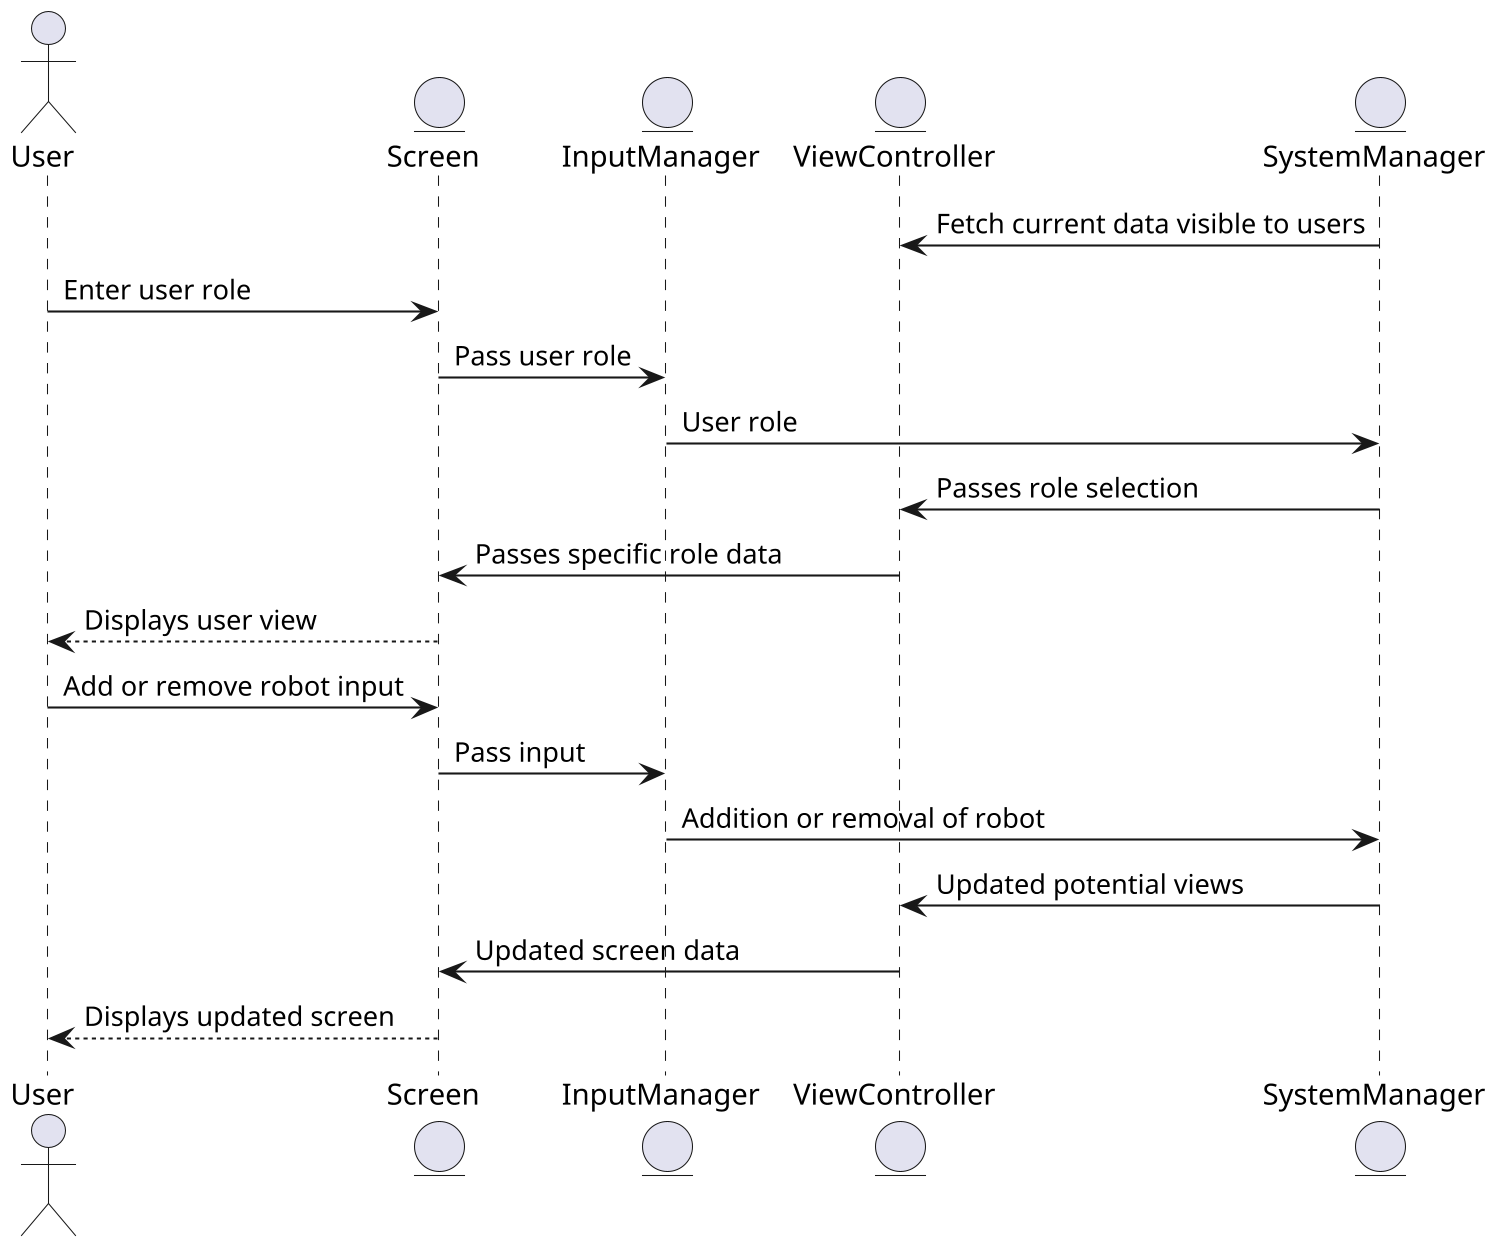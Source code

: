 @startuml AddRemoveRobotsSD
skinparam dpi 200
skinparam DefaultFontName Inconsolata

' Defines all participants (actors and entities)
actor User
entity Screen
entity InputManager
entity ViewController
entity SystemManager

' Sequence flow of user selecting role and getting specific display
SystemManager -> ViewController : Fetch current data visible to users
User -> Screen : Enter user role
Screen -> InputManager : Pass user role
InputManager -> SystemManager : User role
SystemManager -> ViewController : Passes role selection
ViewController -> Screen : Passes specific role data
Screen --> User : Displays user view

' Sequence flow for adding or removing a robot
' Note: not all users would be able to accomplish this
' because the screen simply wouldn't display the option
User -> Screen : Add or remove robot input
Screen -> InputManager : Pass input
InputManager -> SystemManager : Addition or removal of robot
SystemManager -> ViewController : Updated potential views
ViewController -> Screen : Updated screen data
Screen --> User : Displays updated screen

@enduml